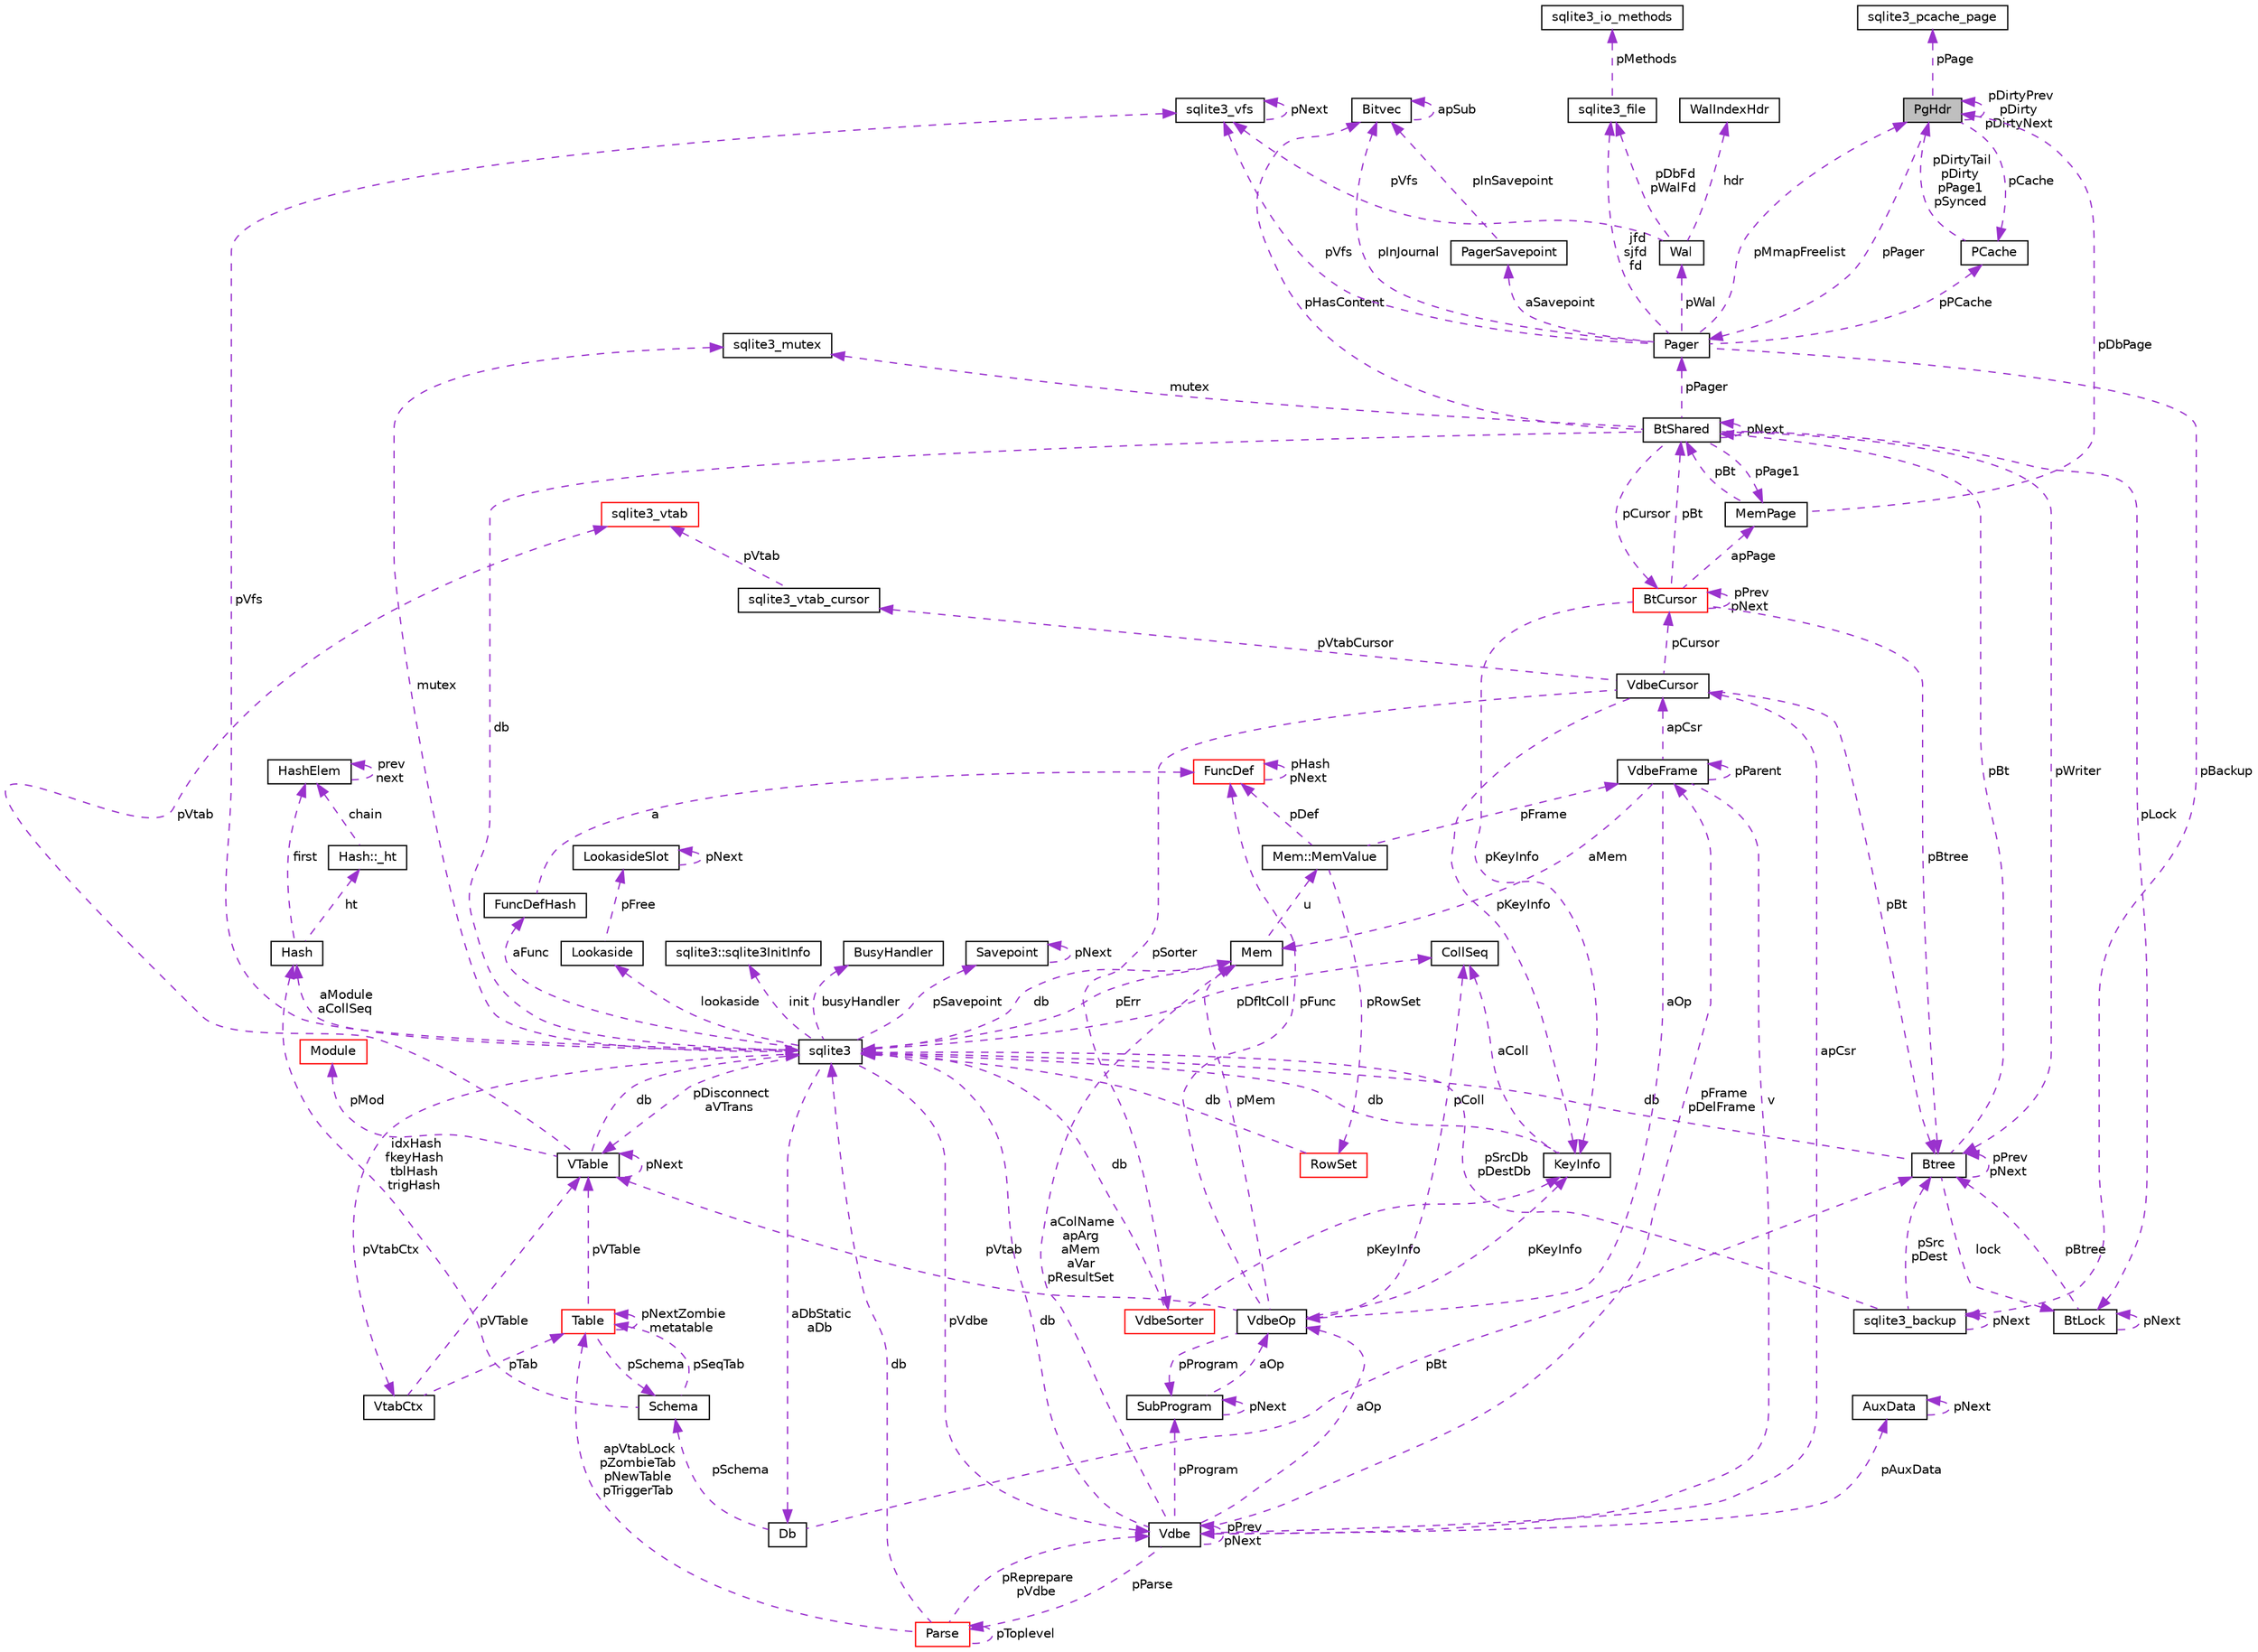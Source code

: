 digraph "PgHdr"
{
  edge [fontname="Helvetica",fontsize="10",labelfontname="Helvetica",labelfontsize="10"];
  node [fontname="Helvetica",fontsize="10",shape=record];
  Node1 [label="PgHdr",height=0.2,width=0.4,color="black", fillcolor="grey75", style="filled", fontcolor="black"];
  Node2 -> Node1 [dir="back",color="darkorchid3",fontsize="10",style="dashed",label=" pPage" ];
  Node2 [label="sqlite3_pcache_page",height=0.2,width=0.4,color="black", fillcolor="white", style="filled",URL="$structsqlite3__pcache__page.html"];
  Node3 -> Node1 [dir="back",color="darkorchid3",fontsize="10",style="dashed",label=" pCache" ];
  Node3 [label="PCache",height=0.2,width=0.4,color="black", fillcolor="white", style="filled",URL="$struct_p_cache.html"];
  Node1 -> Node3 [dir="back",color="darkorchid3",fontsize="10",style="dashed",label=" pDirtyTail\npDirty\npPage1\npSynced" ];
  Node1 -> Node1 [dir="back",color="darkorchid3",fontsize="10",style="dashed",label=" pDirtyPrev\npDirty\npDirtyNext" ];
  Node4 -> Node1 [dir="back",color="darkorchid3",fontsize="10",style="dashed",label=" pPager" ];
  Node4 [label="Pager",height=0.2,width=0.4,color="black", fillcolor="white", style="filled",URL="$struct_pager.html"];
  Node3 -> Node4 [dir="back",color="darkorchid3",fontsize="10",style="dashed",label=" pPCache" ];
  Node5 -> Node4 [dir="back",color="darkorchid3",fontsize="10",style="dashed",label=" pBackup" ];
  Node5 [label="sqlite3_backup",height=0.2,width=0.4,color="black", fillcolor="white", style="filled",URL="$structsqlite3__backup.html"];
  Node5 -> Node5 [dir="back",color="darkorchid3",fontsize="10",style="dashed",label=" pNext" ];
  Node6 -> Node5 [dir="back",color="darkorchid3",fontsize="10",style="dashed",label=" pSrcDb\npDestDb" ];
  Node6 [label="sqlite3",height=0.2,width=0.4,color="black", fillcolor="white", style="filled",URL="$structsqlite3.html"];
  Node7 -> Node6 [dir="back",color="darkorchid3",fontsize="10",style="dashed",label=" pErr" ];
  Node7 [label="Mem",height=0.2,width=0.4,color="black", fillcolor="white", style="filled",URL="$struct_mem.html"];
  Node8 -> Node7 [dir="back",color="darkorchid3",fontsize="10",style="dashed",label=" u" ];
  Node8 [label="Mem::MemValue",height=0.2,width=0.4,color="black", fillcolor="white", style="filled",URL="$union_mem_1_1_mem_value.html"];
  Node9 -> Node8 [dir="back",color="darkorchid3",fontsize="10",style="dashed",label=" pFrame" ];
  Node9 [label="VdbeFrame",height=0.2,width=0.4,color="black", fillcolor="white", style="filled",URL="$struct_vdbe_frame.html"];
  Node7 -> Node9 [dir="back",color="darkorchid3",fontsize="10",style="dashed",label=" aMem" ];
  Node10 -> Node9 [dir="back",color="darkorchid3",fontsize="10",style="dashed",label=" v" ];
  Node10 [label="Vdbe",height=0.2,width=0.4,color="black", fillcolor="white", style="filled",URL="$struct_vdbe.html"];
  Node10 -> Node10 [dir="back",color="darkorchid3",fontsize="10",style="dashed",label=" pPrev\npNext" ];
  Node7 -> Node10 [dir="back",color="darkorchid3",fontsize="10",style="dashed",label=" aColName\napArg\naMem\naVar\npResultSet" ];
  Node6 -> Node10 [dir="back",color="darkorchid3",fontsize="10",style="dashed",label=" db" ];
  Node9 -> Node10 [dir="back",color="darkorchid3",fontsize="10",style="dashed",label=" pFrame\npDelFrame" ];
  Node11 -> Node10 [dir="back",color="darkorchid3",fontsize="10",style="dashed",label=" pAuxData" ];
  Node11 [label="AuxData",height=0.2,width=0.4,color="black", fillcolor="white", style="filled",URL="$struct_aux_data.html"];
  Node11 -> Node11 [dir="back",color="darkorchid3",fontsize="10",style="dashed",label=" pNext" ];
  Node12 -> Node10 [dir="back",color="darkorchid3",fontsize="10",style="dashed",label=" pProgram" ];
  Node12 [label="SubProgram",height=0.2,width=0.4,color="black", fillcolor="white", style="filled",URL="$struct_sub_program.html"];
  Node12 -> Node12 [dir="back",color="darkorchid3",fontsize="10",style="dashed",label=" pNext" ];
  Node13 -> Node12 [dir="back",color="darkorchid3",fontsize="10",style="dashed",label=" aOp" ];
  Node13 [label="VdbeOp",height=0.2,width=0.4,color="black", fillcolor="white", style="filled",URL="$struct_vdbe_op.html"];
  Node7 -> Node13 [dir="back",color="darkorchid3",fontsize="10",style="dashed",label=" pMem" ];
  Node14 -> Node13 [dir="back",color="darkorchid3",fontsize="10",style="dashed",label=" pColl" ];
  Node14 [label="CollSeq",height=0.2,width=0.4,color="black", fillcolor="white", style="filled",URL="$struct_coll_seq.html"];
  Node15 -> Node13 [dir="back",color="darkorchid3",fontsize="10",style="dashed",label=" pVtab" ];
  Node15 [label="VTable",height=0.2,width=0.4,color="black", fillcolor="white", style="filled",URL="$struct_v_table.html"];
  Node6 -> Node15 [dir="back",color="darkorchid3",fontsize="10",style="dashed",label=" db" ];
  Node15 -> Node15 [dir="back",color="darkorchid3",fontsize="10",style="dashed",label=" pNext" ];
  Node16 -> Node15 [dir="back",color="darkorchid3",fontsize="10",style="dashed",label=" pMod" ];
  Node16 [label="Module",height=0.2,width=0.4,color="red", fillcolor="white", style="filled",URL="$struct_module.html"];
  Node17 -> Node15 [dir="back",color="darkorchid3",fontsize="10",style="dashed",label=" pVtab" ];
  Node17 [label="sqlite3_vtab",height=0.2,width=0.4,color="red", fillcolor="white", style="filled",URL="$structsqlite3__vtab.html"];
  Node12 -> Node13 [dir="back",color="darkorchid3",fontsize="10",style="dashed",label=" pProgram" ];
  Node18 -> Node13 [dir="back",color="darkorchid3",fontsize="10",style="dashed",label=" pKeyInfo" ];
  Node18 [label="KeyInfo",height=0.2,width=0.4,color="black", fillcolor="white", style="filled",URL="$struct_key_info.html"];
  Node6 -> Node18 [dir="back",color="darkorchid3",fontsize="10",style="dashed",label=" db" ];
  Node14 -> Node18 [dir="back",color="darkorchid3",fontsize="10",style="dashed",label=" aColl" ];
  Node19 -> Node13 [dir="back",color="darkorchid3",fontsize="10",style="dashed",label=" pFunc" ];
  Node19 [label="FuncDef",height=0.2,width=0.4,color="red", fillcolor="white", style="filled",URL="$struct_func_def.html"];
  Node19 -> Node19 [dir="back",color="darkorchid3",fontsize="10",style="dashed",label=" pHash\npNext" ];
  Node20 -> Node10 [dir="back",color="darkorchid3",fontsize="10",style="dashed",label=" apCsr" ];
  Node20 [label="VdbeCursor",height=0.2,width=0.4,color="black", fillcolor="white", style="filled",URL="$struct_vdbe_cursor.html"];
  Node21 -> Node20 [dir="back",color="darkorchid3",fontsize="10",style="dashed",label=" pCursor" ];
  Node21 [label="BtCursor",height=0.2,width=0.4,color="red", fillcolor="white", style="filled",URL="$struct_bt_cursor.html"];
  Node21 -> Node21 [dir="back",color="darkorchid3",fontsize="10",style="dashed",label=" pPrev\npNext" ];
  Node22 -> Node21 [dir="back",color="darkorchid3",fontsize="10",style="dashed",label=" pBt" ];
  Node22 [label="BtShared",height=0.2,width=0.4,color="black", fillcolor="white", style="filled",URL="$struct_bt_shared.html"];
  Node21 -> Node22 [dir="back",color="darkorchid3",fontsize="10",style="dashed",label=" pCursor" ];
  Node22 -> Node22 [dir="back",color="darkorchid3",fontsize="10",style="dashed",label=" pNext" ];
  Node6 -> Node22 [dir="back",color="darkorchid3",fontsize="10",style="dashed",label=" db" ];
  Node23 -> Node22 [dir="back",color="darkorchid3",fontsize="10",style="dashed",label=" pHasContent" ];
  Node23 [label="Bitvec",height=0.2,width=0.4,color="black", fillcolor="white", style="filled",URL="$struct_bitvec.html"];
  Node23 -> Node23 [dir="back",color="darkorchid3",fontsize="10",style="dashed",label=" apSub" ];
  Node24 -> Node22 [dir="back",color="darkorchid3",fontsize="10",style="dashed",label=" mutex" ];
  Node24 [label="sqlite3_mutex",height=0.2,width=0.4,color="black", fillcolor="white", style="filled",URL="$structsqlite3__mutex.html"];
  Node25 -> Node22 [dir="back",color="darkorchid3",fontsize="10",style="dashed",label=" pLock" ];
  Node25 [label="BtLock",height=0.2,width=0.4,color="black", fillcolor="white", style="filled",URL="$struct_bt_lock.html"];
  Node25 -> Node25 [dir="back",color="darkorchid3",fontsize="10",style="dashed",label=" pNext" ];
  Node26 -> Node25 [dir="back",color="darkorchid3",fontsize="10",style="dashed",label=" pBtree" ];
  Node26 [label="Btree",height=0.2,width=0.4,color="black", fillcolor="white", style="filled",URL="$struct_btree.html"];
  Node22 -> Node26 [dir="back",color="darkorchid3",fontsize="10",style="dashed",label=" pBt" ];
  Node6 -> Node26 [dir="back",color="darkorchid3",fontsize="10",style="dashed",label=" db" ];
  Node25 -> Node26 [dir="back",color="darkorchid3",fontsize="10",style="dashed",label=" lock" ];
  Node26 -> Node26 [dir="back",color="darkorchid3",fontsize="10",style="dashed",label=" pPrev\npNext" ];
  Node27 -> Node22 [dir="back",color="darkorchid3",fontsize="10",style="dashed",label=" pPage1" ];
  Node27 [label="MemPage",height=0.2,width=0.4,color="black", fillcolor="white", style="filled",URL="$struct_mem_page.html"];
  Node22 -> Node27 [dir="back",color="darkorchid3",fontsize="10",style="dashed",label=" pBt" ];
  Node1 -> Node27 [dir="back",color="darkorchid3",fontsize="10",style="dashed",label=" pDbPage" ];
  Node26 -> Node22 [dir="back",color="darkorchid3",fontsize="10",style="dashed",label=" pWriter" ];
  Node4 -> Node22 [dir="back",color="darkorchid3",fontsize="10",style="dashed",label=" pPager" ];
  Node27 -> Node21 [dir="back",color="darkorchid3",fontsize="10",style="dashed",label=" apPage" ];
  Node18 -> Node21 [dir="back",color="darkorchid3",fontsize="10",style="dashed",label=" pKeyInfo" ];
  Node26 -> Node21 [dir="back",color="darkorchid3",fontsize="10",style="dashed",label=" pBtree" ];
  Node28 -> Node20 [dir="back",color="darkorchid3",fontsize="10",style="dashed",label=" pVtabCursor" ];
  Node28 [label="sqlite3_vtab_cursor",height=0.2,width=0.4,color="black", fillcolor="white", style="filled",URL="$structsqlite3__vtab__cursor.html"];
  Node17 -> Node28 [dir="back",color="darkorchid3",fontsize="10",style="dashed",label=" pVtab" ];
  Node29 -> Node20 [dir="back",color="darkorchid3",fontsize="10",style="dashed",label=" pSorter" ];
  Node29 [label="VdbeSorter",height=0.2,width=0.4,color="red", fillcolor="white", style="filled",URL="$struct_vdbe_sorter.html"];
  Node6 -> Node29 [dir="back",color="darkorchid3",fontsize="10",style="dashed",label=" db" ];
  Node18 -> Node29 [dir="back",color="darkorchid3",fontsize="10",style="dashed",label=" pKeyInfo" ];
  Node18 -> Node20 [dir="back",color="darkorchid3",fontsize="10",style="dashed",label=" pKeyInfo" ];
  Node26 -> Node20 [dir="back",color="darkorchid3",fontsize="10",style="dashed",label=" pBt" ];
  Node30 -> Node10 [dir="back",color="darkorchid3",fontsize="10",style="dashed",label=" pParse" ];
  Node30 [label="Parse",height=0.2,width=0.4,color="red", fillcolor="white", style="filled",URL="$struct_parse.html"];
  Node10 -> Node30 [dir="back",color="darkorchid3",fontsize="10",style="dashed",label=" pReprepare\npVdbe" ];
  Node6 -> Node30 [dir="back",color="darkorchid3",fontsize="10",style="dashed",label=" db" ];
  Node31 -> Node30 [dir="back",color="darkorchid3",fontsize="10",style="dashed",label=" apVtabLock\npZombieTab\npNewTable\npTriggerTab" ];
  Node31 [label="Table",height=0.2,width=0.4,color="red", fillcolor="white", style="filled",URL="$struct_table.html"];
  Node32 -> Node31 [dir="back",color="darkorchid3",fontsize="10",style="dashed",label=" pSchema" ];
  Node32 [label="Schema",height=0.2,width=0.4,color="black", fillcolor="white", style="filled",URL="$struct_schema.html"];
  Node31 -> Node32 [dir="back",color="darkorchid3",fontsize="10",style="dashed",label=" pSeqTab" ];
  Node33 -> Node32 [dir="back",color="darkorchid3",fontsize="10",style="dashed",label=" idxHash\nfkeyHash\ntblHash\ntrigHash" ];
  Node33 [label="Hash",height=0.2,width=0.4,color="black", fillcolor="white", style="filled",URL="$struct_hash.html"];
  Node34 -> Node33 [dir="back",color="darkorchid3",fontsize="10",style="dashed",label=" ht" ];
  Node34 [label="Hash::_ht",height=0.2,width=0.4,color="black", fillcolor="white", style="filled",URL="$struct_hash_1_1__ht.html"];
  Node35 -> Node34 [dir="back",color="darkorchid3",fontsize="10",style="dashed",label=" chain" ];
  Node35 [label="HashElem",height=0.2,width=0.4,color="black", fillcolor="white", style="filled",URL="$struct_hash_elem.html"];
  Node35 -> Node35 [dir="back",color="darkorchid3",fontsize="10",style="dashed",label=" prev\nnext" ];
  Node35 -> Node33 [dir="back",color="darkorchid3",fontsize="10",style="dashed",label=" first" ];
  Node15 -> Node31 [dir="back",color="darkorchid3",fontsize="10",style="dashed",label=" pVTable" ];
  Node31 -> Node31 [dir="back",color="darkorchid3",fontsize="10",style="dashed",label=" pNextZombie\nmetatable" ];
  Node30 -> Node30 [dir="back",color="darkorchid3",fontsize="10",style="dashed",label=" pToplevel" ];
  Node13 -> Node10 [dir="back",color="darkorchid3",fontsize="10",style="dashed",label=" aOp" ];
  Node9 -> Node9 [dir="back",color="darkorchid3",fontsize="10",style="dashed",label=" pParent" ];
  Node20 -> Node9 [dir="back",color="darkorchid3",fontsize="10",style="dashed",label=" apCsr" ];
  Node13 -> Node9 [dir="back",color="darkorchid3",fontsize="10",style="dashed",label=" aOp" ];
  Node36 -> Node8 [dir="back",color="darkorchid3",fontsize="10",style="dashed",label=" pRowSet" ];
  Node36 [label="RowSet",height=0.2,width=0.4,color="red", fillcolor="white", style="filled",URL="$struct_row_set.html"];
  Node6 -> Node36 [dir="back",color="darkorchid3",fontsize="10",style="dashed",label=" db" ];
  Node19 -> Node8 [dir="back",color="darkorchid3",fontsize="10",style="dashed",label=" pDef" ];
  Node6 -> Node7 [dir="back",color="darkorchid3",fontsize="10",style="dashed",label=" db" ];
  Node10 -> Node6 [dir="back",color="darkorchid3",fontsize="10",style="dashed",label=" pVdbe" ];
  Node37 -> Node6 [dir="back",color="darkorchid3",fontsize="10",style="dashed",label=" pSavepoint" ];
  Node37 [label="Savepoint",height=0.2,width=0.4,color="black", fillcolor="white", style="filled",URL="$struct_savepoint.html"];
  Node37 -> Node37 [dir="back",color="darkorchid3",fontsize="10",style="dashed",label=" pNext" ];
  Node38 -> Node6 [dir="back",color="darkorchid3",fontsize="10",style="dashed",label=" aFunc" ];
  Node38 [label="FuncDefHash",height=0.2,width=0.4,color="black", fillcolor="white", style="filled",URL="$struct_func_def_hash.html"];
  Node19 -> Node38 [dir="back",color="darkorchid3",fontsize="10",style="dashed",label=" a" ];
  Node39 -> Node6 [dir="back",color="darkorchid3",fontsize="10",style="dashed",label=" lookaside" ];
  Node39 [label="Lookaside",height=0.2,width=0.4,color="black", fillcolor="white", style="filled",URL="$struct_lookaside.html"];
  Node40 -> Node39 [dir="back",color="darkorchid3",fontsize="10",style="dashed",label=" pFree" ];
  Node40 [label="LookasideSlot",height=0.2,width=0.4,color="black", fillcolor="white", style="filled",URL="$struct_lookaside_slot.html"];
  Node40 -> Node40 [dir="back",color="darkorchid3",fontsize="10",style="dashed",label=" pNext" ];
  Node24 -> Node6 [dir="back",color="darkorchid3",fontsize="10",style="dashed",label=" mutex" ];
  Node41 -> Node6 [dir="back",color="darkorchid3",fontsize="10",style="dashed",label=" pVfs" ];
  Node41 [label="sqlite3_vfs",height=0.2,width=0.4,color="black", fillcolor="white", style="filled",URL="$structsqlite3__vfs.html"];
  Node41 -> Node41 [dir="back",color="darkorchid3",fontsize="10",style="dashed",label=" pNext" ];
  Node42 -> Node6 [dir="back",color="darkorchid3",fontsize="10",style="dashed",label=" init" ];
  Node42 [label="sqlite3::sqlite3InitInfo",height=0.2,width=0.4,color="black", fillcolor="white", style="filled",URL="$structsqlite3_1_1sqlite3_init_info.html"];
  Node43 -> Node6 [dir="back",color="darkorchid3",fontsize="10",style="dashed",label=" busyHandler" ];
  Node43 [label="BusyHandler",height=0.2,width=0.4,color="black", fillcolor="white", style="filled",URL="$struct_busy_handler.html"];
  Node44 -> Node6 [dir="back",color="darkorchid3",fontsize="10",style="dashed",label=" pVtabCtx" ];
  Node44 [label="VtabCtx",height=0.2,width=0.4,color="black", fillcolor="white", style="filled",URL="$struct_vtab_ctx.html"];
  Node15 -> Node44 [dir="back",color="darkorchid3",fontsize="10",style="dashed",label=" pVTable" ];
  Node31 -> Node44 [dir="back",color="darkorchid3",fontsize="10",style="dashed",label=" pTab" ];
  Node14 -> Node6 [dir="back",color="darkorchid3",fontsize="10",style="dashed",label=" pDfltColl" ];
  Node15 -> Node6 [dir="back",color="darkorchid3",fontsize="10",style="dashed",label=" pDisconnect\naVTrans" ];
  Node45 -> Node6 [dir="back",color="darkorchid3",fontsize="10",style="dashed",label=" aDbStatic\naDb" ];
  Node45 [label="Db",height=0.2,width=0.4,color="black", fillcolor="white", style="filled",URL="$struct_db.html"];
  Node32 -> Node45 [dir="back",color="darkorchid3",fontsize="10",style="dashed",label=" pSchema" ];
  Node26 -> Node45 [dir="back",color="darkorchid3",fontsize="10",style="dashed",label=" pBt" ];
  Node33 -> Node6 [dir="back",color="darkorchid3",fontsize="10",style="dashed",label=" aModule\naCollSeq" ];
  Node26 -> Node5 [dir="back",color="darkorchid3",fontsize="10",style="dashed",label=" pSrc\npDest" ];
  Node23 -> Node4 [dir="back",color="darkorchid3",fontsize="10",style="dashed",label=" pInJournal" ];
  Node46 -> Node4 [dir="back",color="darkorchid3",fontsize="10",style="dashed",label=" jfd\nsjfd\nfd" ];
  Node46 [label="sqlite3_file",height=0.2,width=0.4,color="black", fillcolor="white", style="filled",URL="$structsqlite3__file.html"];
  Node47 -> Node46 [dir="back",color="darkorchid3",fontsize="10",style="dashed",label=" pMethods" ];
  Node47 [label="sqlite3_io_methods",height=0.2,width=0.4,color="black", fillcolor="white", style="filled",URL="$structsqlite3__io__methods.html"];
  Node41 -> Node4 [dir="back",color="darkorchid3",fontsize="10",style="dashed",label=" pVfs" ];
  Node1 -> Node4 [dir="back",color="darkorchid3",fontsize="10",style="dashed",label=" pMmapFreelist" ];
  Node48 -> Node4 [dir="back",color="darkorchid3",fontsize="10",style="dashed",label=" pWal" ];
  Node48 [label="Wal",height=0.2,width=0.4,color="black", fillcolor="white", style="filled",URL="$struct_wal.html"];
  Node46 -> Node48 [dir="back",color="darkorchid3",fontsize="10",style="dashed",label=" pDbFd\npWalFd" ];
  Node41 -> Node48 [dir="back",color="darkorchid3",fontsize="10",style="dashed",label=" pVfs" ];
  Node49 -> Node48 [dir="back",color="darkorchid3",fontsize="10",style="dashed",label=" hdr" ];
  Node49 [label="WalIndexHdr",height=0.2,width=0.4,color="black", fillcolor="white", style="filled",URL="$struct_wal_index_hdr.html"];
  Node50 -> Node4 [dir="back",color="darkorchid3",fontsize="10",style="dashed",label=" aSavepoint" ];
  Node50 [label="PagerSavepoint",height=0.2,width=0.4,color="black", fillcolor="white", style="filled",URL="$struct_pager_savepoint.html"];
  Node23 -> Node50 [dir="back",color="darkorchid3",fontsize="10",style="dashed",label=" pInSavepoint" ];
}
